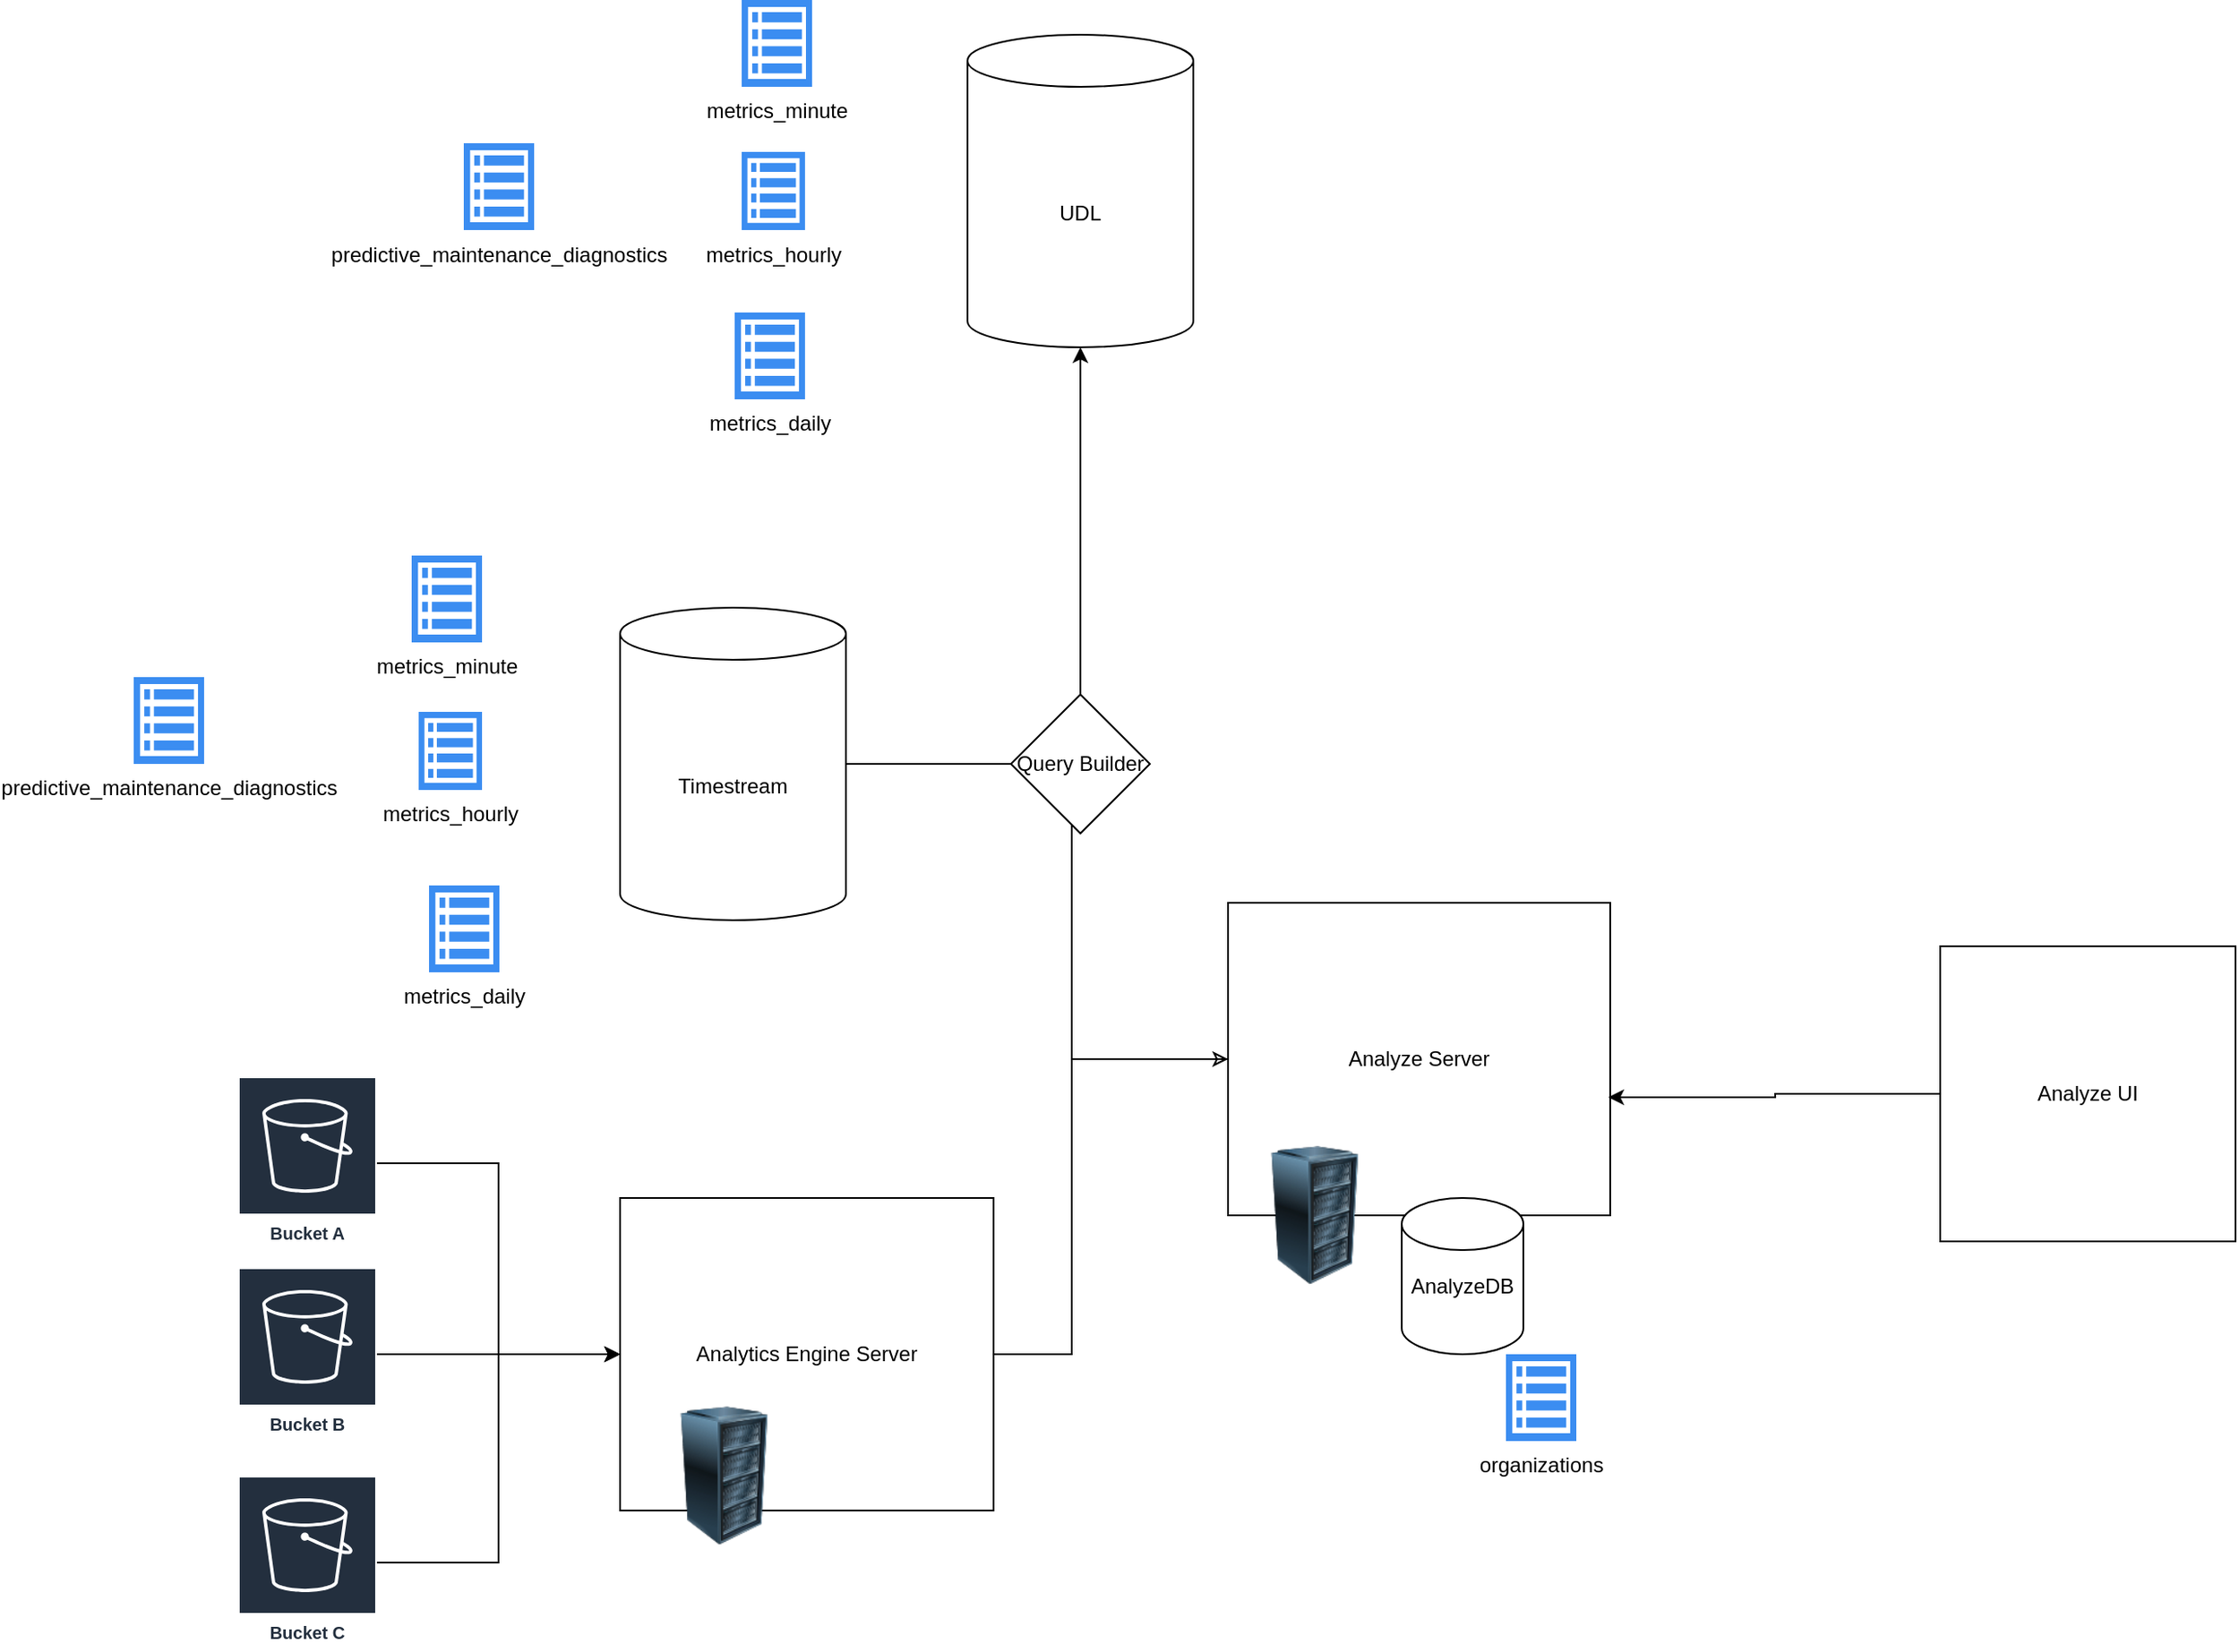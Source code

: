 <mxfile version="28.2.7">
  <diagram name="Page-1" id="0DkifandYqw65oh0OHo_">
    <mxGraphModel dx="2359" dy="2851" grid="1" gridSize="10" guides="1" tooltips="1" connect="1" arrows="1" fold="1" page="1" pageScale="1" pageWidth="850" pageHeight="1100" math="0" shadow="0">
      <root>
        <mxCell id="0" />
        <mxCell id="1" parent="0" />
        <mxCell id="Wc-dx1am5b-lL4WBsI26-7" style="edgeStyle=orthogonalEdgeStyle;rounded=0;orthogonalLoop=1;jettySize=auto;html=1;endArrow=none;endFill=0;startArrow=none;startFill=0;entryX=1;entryY=0.5;entryDx=0;entryDy=0;entryPerimeter=0;" edge="1" parent="1" source="Wc-dx1am5b-lL4WBsI26-31" target="Wc-dx1am5b-lL4WBsI26-8">
          <mxGeometry relative="1" as="geometry">
            <mxPoint x="290" y="170" as="targetPoint" />
            <Array as="points" />
          </mxGeometry>
        </mxCell>
        <mxCell id="Wc-dx1am5b-lL4WBsI26-8" value="Timestream" style="shape=cylinder3;whiteSpace=wrap;html=1;boundedLbl=1;backgroundOutline=1;size=15;" vertex="1" parent="1">
          <mxGeometry x="140" y="40" width="130" height="180" as="geometry" />
        </mxCell>
        <mxCell id="Wc-dx1am5b-lL4WBsI26-12" style="edgeStyle=orthogonalEdgeStyle;rounded=0;orthogonalLoop=1;jettySize=auto;html=1;exitX=1;exitY=0.5;exitDx=0;exitDy=0;" edge="1" parent="1" source="Wc-dx1am5b-lL4WBsI26-10">
          <mxGeometry relative="1" as="geometry">
            <mxPoint x="320" y="470" as="sourcePoint" />
            <mxPoint x="550" y="300" as="targetPoint" />
            <Array as="points">
              <mxPoint x="400" y="470" />
              <mxPoint x="400" y="300" />
            </Array>
          </mxGeometry>
        </mxCell>
        <mxCell id="Wc-dx1am5b-lL4WBsI26-13" value="" style="group" vertex="1" connectable="0" parent="1">
          <mxGeometry x="490" y="210" width="220" height="260" as="geometry" />
        </mxCell>
        <mxCell id="Wc-dx1am5b-lL4WBsI26-5" value="Analyze Server" style="rounded=0;whiteSpace=wrap;html=1;" vertex="1" parent="Wc-dx1am5b-lL4WBsI26-13">
          <mxGeometry width="220" height="180" as="geometry" />
        </mxCell>
        <mxCell id="Wc-dx1am5b-lL4WBsI26-9" value="" style="image;html=1;image=img/lib/clip_art/computers/Server_Rack_128x128.png" vertex="1" parent="Wc-dx1am5b-lL4WBsI26-13">
          <mxGeometry x="10" y="140" width="80" height="80" as="geometry" />
        </mxCell>
        <mxCell id="Wc-dx1am5b-lL4WBsI26-34" value="AnalyzeDB&lt;div&gt;&lt;br&gt;&lt;/div&gt;" style="shape=cylinder3;whiteSpace=wrap;html=1;boundedLbl=1;backgroundOutline=1;size=15;" vertex="1" parent="Wc-dx1am5b-lL4WBsI26-13">
          <mxGeometry x="100" y="170" width="70" height="90" as="geometry" />
        </mxCell>
        <mxCell id="Wc-dx1am5b-lL4WBsI26-14" value="" style="group" vertex="1" connectable="0" parent="1">
          <mxGeometry x="140" y="380" width="215" height="200" as="geometry" />
        </mxCell>
        <mxCell id="Wc-dx1am5b-lL4WBsI26-10" value="Analytics Engine Server" style="rounded=0;whiteSpace=wrap;html=1;" vertex="1" parent="Wc-dx1am5b-lL4WBsI26-14">
          <mxGeometry width="215" height="180" as="geometry" />
        </mxCell>
        <mxCell id="Wc-dx1am5b-lL4WBsI26-11" value="" style="image;html=1;image=img/lib/clip_art/computers/Server_Rack_128x128.png" vertex="1" parent="Wc-dx1am5b-lL4WBsI26-14">
          <mxGeometry x="20" y="120" width="80" height="80" as="geometry" />
        </mxCell>
        <mxCell id="Wc-dx1am5b-lL4WBsI26-18" style="edgeStyle=orthogonalEdgeStyle;rounded=0;orthogonalLoop=1;jettySize=auto;html=1;entryX=0;entryY=0.5;entryDx=0;entryDy=0;" edge="1" parent="1" source="Wc-dx1am5b-lL4WBsI26-19" target="Wc-dx1am5b-lL4WBsI26-10">
          <mxGeometry relative="1" as="geometry">
            <mxPoint x="6.5" y="470" as="sourcePoint" />
          </mxGeometry>
        </mxCell>
        <mxCell id="Wc-dx1am5b-lL4WBsI26-19" value="Bucket B" style="sketch=0;outlineConnect=0;fontColor=#232F3E;gradientColor=none;strokeColor=#ffffff;fillColor=#232F3E;dashed=0;verticalLabelPosition=middle;verticalAlign=bottom;align=center;html=1;whiteSpace=wrap;fontSize=10;fontStyle=1;spacing=3;shape=mxgraph.aws4.productIcon;prIcon=mxgraph.aws4.s3;" vertex="1" parent="1">
          <mxGeometry x="-80" y="420" width="80" height="100" as="geometry" />
        </mxCell>
        <mxCell id="Wc-dx1am5b-lL4WBsI26-23" style="edgeStyle=orthogonalEdgeStyle;rounded=0;orthogonalLoop=1;jettySize=auto;html=1;entryX=0;entryY=0.5;entryDx=0;entryDy=0;" edge="1" parent="1" source="Wc-dx1am5b-lL4WBsI26-20" target="Wc-dx1am5b-lL4WBsI26-10">
          <mxGeometry relative="1" as="geometry" />
        </mxCell>
        <mxCell id="Wc-dx1am5b-lL4WBsI26-20" value="Bucket C" style="sketch=0;outlineConnect=0;fontColor=#232F3E;gradientColor=none;strokeColor=#ffffff;fillColor=#232F3E;dashed=0;verticalLabelPosition=middle;verticalAlign=bottom;align=center;html=1;whiteSpace=wrap;fontSize=10;fontStyle=1;spacing=3;shape=mxgraph.aws4.productIcon;prIcon=mxgraph.aws4.s3;" vertex="1" parent="1">
          <mxGeometry x="-80" y="540" width="80" height="100" as="geometry" />
        </mxCell>
        <mxCell id="Wc-dx1am5b-lL4WBsI26-24" style="edgeStyle=orthogonalEdgeStyle;rounded=0;orthogonalLoop=1;jettySize=auto;html=1;entryX=0;entryY=0.5;entryDx=0;entryDy=0;" edge="1" parent="1" source="Wc-dx1am5b-lL4WBsI26-22" target="Wc-dx1am5b-lL4WBsI26-10">
          <mxGeometry relative="1" as="geometry" />
        </mxCell>
        <mxCell id="Wc-dx1am5b-lL4WBsI26-22" value="Bucket A" style="sketch=0;outlineConnect=0;fontColor=#232F3E;gradientColor=none;strokeColor=#ffffff;fillColor=#232F3E;dashed=0;verticalLabelPosition=middle;verticalAlign=bottom;align=center;html=1;whiteSpace=wrap;fontSize=10;fontStyle=1;spacing=3;shape=mxgraph.aws4.productIcon;prIcon=mxgraph.aws4.s3;" vertex="1" parent="1">
          <mxGeometry x="-80" y="310" width="80" height="100" as="geometry" />
        </mxCell>
        <mxCell id="Wc-dx1am5b-lL4WBsI26-25" value="metrics_minute" style="sketch=0;html=1;aspect=fixed;strokeColor=none;shadow=0;fillColor=#3B8DF1;verticalAlign=top;labelPosition=center;verticalLabelPosition=bottom;shape=mxgraph.gcp2.view_list" vertex="1" parent="1">
          <mxGeometry x="20" y="10" width="40.5" height="50" as="geometry" />
        </mxCell>
        <mxCell id="Wc-dx1am5b-lL4WBsI26-26" value="metrics_hourly&lt;div&gt;&lt;br&gt;&lt;/div&gt;" style="sketch=0;html=1;aspect=fixed;strokeColor=none;shadow=0;fillColor=#3B8DF1;verticalAlign=top;labelPosition=center;verticalLabelPosition=bottom;shape=mxgraph.gcp2.view_list" vertex="1" parent="1">
          <mxGeometry x="24.05" y="100" width="36.45" height="45" as="geometry" />
        </mxCell>
        <mxCell id="Wc-dx1am5b-lL4WBsI26-27" value="organizations" style="sketch=0;html=1;aspect=fixed;strokeColor=none;shadow=0;fillColor=#3B8DF1;verticalAlign=top;labelPosition=center;verticalLabelPosition=bottom;shape=mxgraph.gcp2.view_list" vertex="1" parent="1">
          <mxGeometry x="650" y="470" width="40.5" height="50" as="geometry" />
        </mxCell>
        <mxCell id="Wc-dx1am5b-lL4WBsI26-28" value="predictive_maintenance_diagnostics" style="sketch=0;html=1;aspect=fixed;strokeColor=none;shadow=0;fillColor=#3B8DF1;verticalAlign=top;labelPosition=center;verticalLabelPosition=bottom;shape=mxgraph.gcp2.view_list" vertex="1" parent="1">
          <mxGeometry x="-140" y="80" width="40.5" height="50" as="geometry" />
        </mxCell>
        <mxCell id="Wc-dx1am5b-lL4WBsI26-30" value="" style="edgeStyle=orthogonalEdgeStyle;rounded=0;orthogonalLoop=1;jettySize=auto;html=1;endArrow=none;endFill=0;startArrow=classic;startFill=0;entryX=1;entryY=0.5;entryDx=0;entryDy=0;entryPerimeter=0;" edge="1" parent="1" source="Wc-dx1am5b-lL4WBsI26-5" target="Wc-dx1am5b-lL4WBsI26-31">
          <mxGeometry relative="1" as="geometry">
            <mxPoint x="490" y="300" as="sourcePoint" />
            <mxPoint x="270" y="150" as="targetPoint" />
            <Array as="points">
              <mxPoint x="400" y="300" />
            </Array>
          </mxGeometry>
        </mxCell>
        <mxCell id="Wc-dx1am5b-lL4WBsI26-33" style="edgeStyle=orthogonalEdgeStyle;rounded=0;orthogonalLoop=1;jettySize=auto;html=1;" edge="1" parent="1" source="Wc-dx1am5b-lL4WBsI26-31" target="Wc-dx1am5b-lL4WBsI26-32">
          <mxGeometry relative="1" as="geometry" />
        </mxCell>
        <mxCell id="Wc-dx1am5b-lL4WBsI26-31" value="Query Builder" style="rhombus;whiteSpace=wrap;html=1;" vertex="1" parent="1">
          <mxGeometry x="365" y="90" width="80" height="80" as="geometry" />
        </mxCell>
        <mxCell id="Wc-dx1am5b-lL4WBsI26-32" value="UDL" style="shape=cylinder3;whiteSpace=wrap;html=1;boundedLbl=1;backgroundOutline=1;size=15;" vertex="1" parent="1">
          <mxGeometry x="340" y="-290" width="130" height="180" as="geometry" />
        </mxCell>
        <mxCell id="Wc-dx1am5b-lL4WBsI26-35" value="metrics_daily" style="sketch=0;html=1;aspect=fixed;strokeColor=none;shadow=0;fillColor=#3B8DF1;verticalAlign=top;labelPosition=center;verticalLabelPosition=bottom;shape=mxgraph.gcp2.view_list" vertex="1" parent="1">
          <mxGeometry x="30" y="200" width="40.5" height="50" as="geometry" />
        </mxCell>
        <mxCell id="Wc-dx1am5b-lL4WBsI26-38" value="Analyze UI" style="whiteSpace=wrap;html=1;aspect=fixed;" vertex="1" parent="1">
          <mxGeometry x="900" y="235" width="170" height="170" as="geometry" />
        </mxCell>
        <mxCell id="Wc-dx1am5b-lL4WBsI26-39" style="edgeStyle=orthogonalEdgeStyle;rounded=0;orthogonalLoop=1;jettySize=auto;html=1;entryX=0.995;entryY=0.622;entryDx=0;entryDy=0;entryPerimeter=0;" edge="1" parent="1" source="Wc-dx1am5b-lL4WBsI26-38" target="Wc-dx1am5b-lL4WBsI26-5">
          <mxGeometry relative="1" as="geometry" />
        </mxCell>
        <mxCell id="Wc-dx1am5b-lL4WBsI26-48" value="metrics_minute" style="sketch=0;html=1;aspect=fixed;strokeColor=none;shadow=0;fillColor=#3B8DF1;verticalAlign=top;labelPosition=center;verticalLabelPosition=bottom;shape=mxgraph.gcp2.view_list" vertex="1" parent="1">
          <mxGeometry x="210.01" y="-310" width="40.5" height="50" as="geometry" />
        </mxCell>
        <mxCell id="Wc-dx1am5b-lL4WBsI26-49" value="metrics_hourly&lt;div&gt;&lt;br&gt;&lt;/div&gt;" style="sketch=0;html=1;aspect=fixed;strokeColor=none;shadow=0;fillColor=#3B8DF1;verticalAlign=top;labelPosition=center;verticalLabelPosition=bottom;shape=mxgraph.gcp2.view_list" vertex="1" parent="1">
          <mxGeometry x="210.0" y="-222.5" width="36.45" height="45" as="geometry" />
        </mxCell>
        <mxCell id="Wc-dx1am5b-lL4WBsI26-50" value="metrics_daily" style="sketch=0;html=1;aspect=fixed;strokeColor=none;shadow=0;fillColor=#3B8DF1;verticalAlign=top;labelPosition=center;verticalLabelPosition=bottom;shape=mxgraph.gcp2.view_list" vertex="1" parent="1">
          <mxGeometry x="205.95" y="-130" width="40.5" height="50" as="geometry" />
        </mxCell>
        <mxCell id="Wc-dx1am5b-lL4WBsI26-51" value="predictive_maintenance_diagnostics" style="sketch=0;html=1;aspect=fixed;strokeColor=none;shadow=0;fillColor=#3B8DF1;verticalAlign=top;labelPosition=center;verticalLabelPosition=bottom;shape=mxgraph.gcp2.view_list" vertex="1" parent="1">
          <mxGeometry x="50" y="-227.5" width="40.5" height="50" as="geometry" />
        </mxCell>
      </root>
    </mxGraphModel>
  </diagram>
</mxfile>
